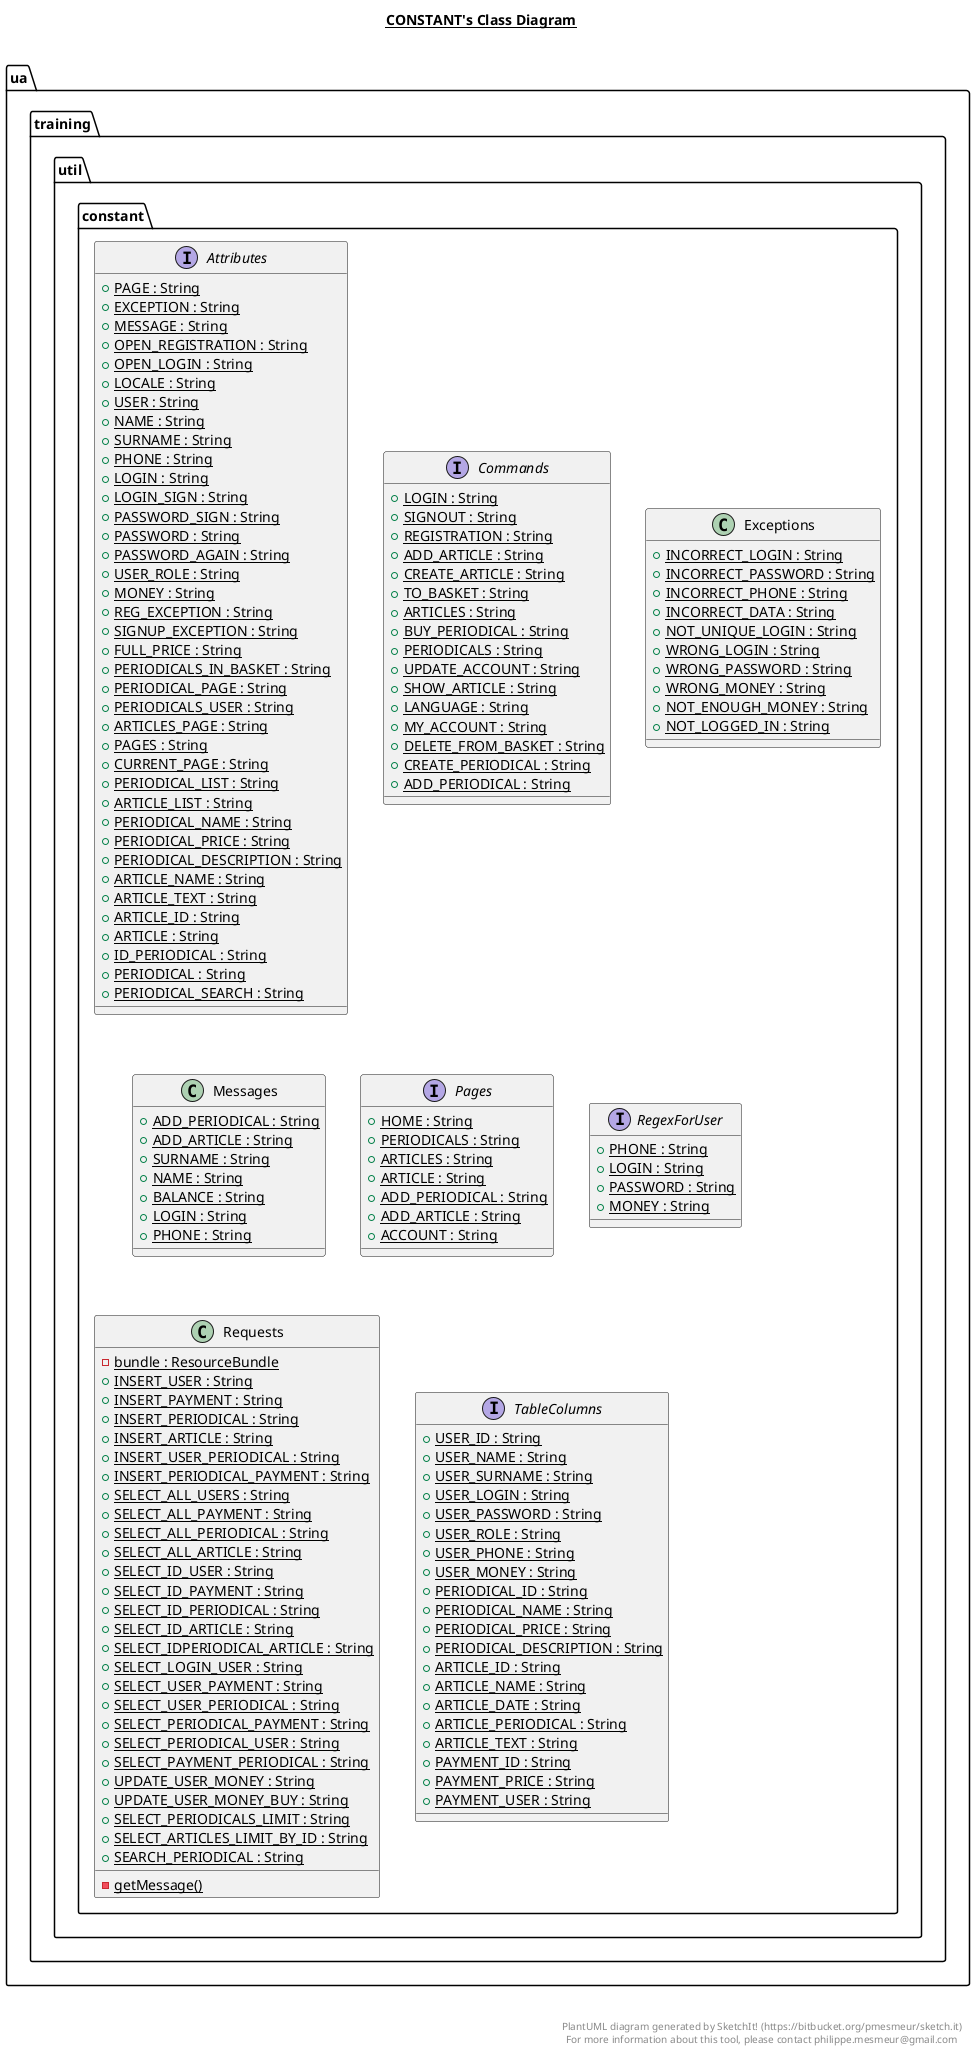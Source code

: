 @startuml

title __CONSTANT's Class Diagram__\n

  package ua.training.util.constant {
    interface Attributes {
        {static} + PAGE : String
        {static} + EXCEPTION : String
        {static} + MESSAGE : String
        {static} + OPEN_REGISTRATION : String
        {static} + OPEN_LOGIN : String
        {static} + LOCALE : String
        {static} + USER : String
        {static} + NAME : String
        {static} + SURNAME : String
        {static} + PHONE : String
        {static} + LOGIN : String
        {static} + LOGIN_SIGN : String
        {static} + PASSWORD_SIGN : String
        {static} + PASSWORD : String
        {static} + PASSWORD_AGAIN : String
        {static} + USER_ROLE : String
        {static} + MONEY : String
        {static} + REG_EXCEPTION : String
        {static} + SIGNUP_EXCEPTION : String
        {static} + FULL_PRICE : String
        {static} + PERIODICALS_IN_BASKET : String
        {static} + PERIODICAL_PAGE : String
        {static} + PERIODICALS_USER : String
        {static} + ARTICLES_PAGE : String
        {static} + PAGES : String
        {static} + CURRENT_PAGE : String
        {static} + PERIODICAL_LIST : String
        {static} + ARTICLE_LIST : String
        {static} + PERIODICAL_NAME : String
        {static} + PERIODICAL_PRICE : String
        {static} + PERIODICAL_DESCRIPTION : String
        {static} + ARTICLE_NAME : String
        {static} + ARTICLE_TEXT : String
        {static} + ARTICLE_ID : String
        {static} + ARTICLE : String
        {static} + ID_PERIODICAL : String
        {static} + PERIODICAL : String
        {static} + PERIODICAL_SEARCH : String
    }
  }
  

  package ua.training.util.constant {
    interface Commands {
        {static} + LOGIN : String
        {static} + SIGNOUT : String
        {static} + REGISTRATION : String
        {static} + ADD_ARTICLE : String
        {static} + CREATE_ARTICLE : String
        {static} + TO_BASKET : String
        {static} + ARTICLES : String
        {static} + BUY_PERIODICAL : String
        {static} + PERIODICALS : String
        {static} + UPDATE_ACCOUNT : String
        {static} + SHOW_ARTICLE : String
        {static} + LANGUAGE : String
        {static} + MY_ACCOUNT : String
        {static} + DELETE_FROM_BASKET : String
        {static} + CREATE_PERIODICAL : String
        {static} + ADD_PERIODICAL : String
    }
  }
  

  package ua.training.util.constant {
    class Exceptions {
        {static} + INCORRECT_LOGIN : String
        {static} + INCORRECT_PASSWORD : String
        {static} + INCORRECT_PHONE : String
        {static} + INCORRECT_DATA : String
        {static} + NOT_UNIQUE_LOGIN : String
        {static} + WRONG_LOGIN : String
        {static} + WRONG_PASSWORD : String
        {static} + WRONG_MONEY : String
        {static} + NOT_ENOUGH_MONEY : String
        {static} + NOT_LOGGED_IN : String
    }
  }
  

  package ua.training.util.constant {
    class Messages {
        {static} + ADD_PERIODICAL : String
        {static} + ADD_ARTICLE : String
        {static} + SURNAME : String
        {static} + NAME : String
        {static} + BALANCE : String
        {static} + LOGIN : String
        {static} + PHONE : String
    }
  }
  

  package ua.training.util.constant {
    interface Pages {
        {static} + HOME : String
        {static} + PERIODICALS : String
        {static} + ARTICLES : String
        {static} + ARTICLE : String
        {static} + ADD_PERIODICAL : String
        {static} + ADD_ARTICLE : String
        {static} + ACCOUNT : String
    }
  }
  

  package ua.training.util.constant {
    interface RegexForUser {
        {static} + PHONE : String
        {static} + LOGIN : String
        {static} + PASSWORD : String
        {static} + MONEY : String
    }
  }
  

  package ua.training.util.constant {
    class Requests {
        {static} - bundle : ResourceBundle
        {static} + INSERT_USER : String
        {static} + INSERT_PAYMENT : String
        {static} + INSERT_PERIODICAL : String
        {static} + INSERT_ARTICLE : String
        {static} + INSERT_USER_PERIODICAL : String
        {static} + INSERT_PERIODICAL_PAYMENT : String
        {static} + SELECT_ALL_USERS : String
        {static} + SELECT_ALL_PAYMENT : String
        {static} + SELECT_ALL_PERIODICAL : String
        {static} + SELECT_ALL_ARTICLE : String
        {static} + SELECT_ID_USER : String
        {static} + SELECT_ID_PAYMENT : String
        {static} + SELECT_ID_PERIODICAL : String
        {static} + SELECT_ID_ARTICLE : String
        {static} + SELECT_IDPERIODICAL_ARTICLE : String
        {static} + SELECT_LOGIN_USER : String
        {static} + SELECT_USER_PAYMENT : String
        {static} + SELECT_USER_PERIODICAL : String
        {static} + SELECT_PERIODICAL_PAYMENT : String
        {static} + SELECT_PERIODICAL_USER : String
        {static} + SELECT_PAYMENT_PERIODICAL : String
        {static} + UPDATE_USER_MONEY : String
        {static} + UPDATE_USER_MONEY_BUY : String
        {static} + SELECT_PERIODICALS_LIMIT : String
        {static} + SELECT_ARTICLES_LIMIT_BY_ID : String
        {static} + SEARCH_PERIODICAL : String
        {static} - getMessage()
    }
  }
  

  package ua.training.util.constant {
    interface TableColumns {
        {static} + USER_ID : String
        {static} + USER_NAME : String
        {static} + USER_SURNAME : String
        {static} + USER_LOGIN : String
        {static} + USER_PASSWORD : String
        {static} + USER_ROLE : String
        {static} + USER_PHONE : String
        {static} + USER_MONEY : String
        {static} + PERIODICAL_ID : String
        {static} + PERIODICAL_NAME : String
        {static} + PERIODICAL_PRICE : String
        {static} + PERIODICAL_DESCRIPTION : String
        {static} + ARTICLE_ID : String
        {static} + ARTICLE_NAME : String
        {static} + ARTICLE_DATE : String
        {static} + ARTICLE_PERIODICAL : String
        {static} + ARTICLE_TEXT : String
        {static} + PAYMENT_ID : String
        {static} + PAYMENT_PRICE : String
        {static} + PAYMENT_USER : String
    }
  }
  



right footer


PlantUML diagram generated by SketchIt! (https://bitbucket.org/pmesmeur/sketch.it)
For more information about this tool, please contact philippe.mesmeur@gmail.com
endfooter

@enduml
